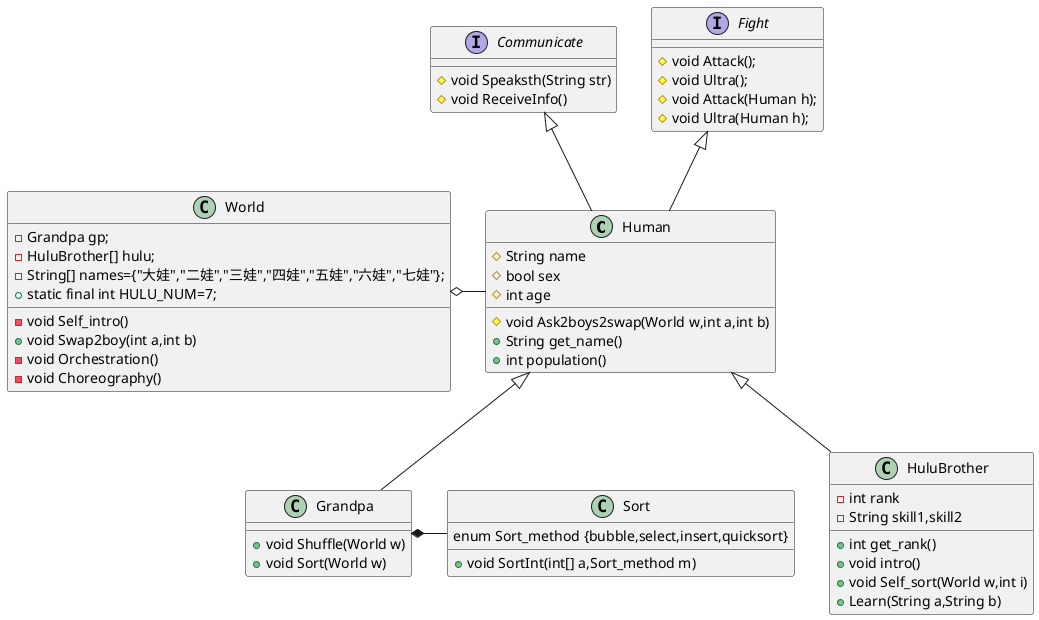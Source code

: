 @startuml test

Human <|-- Grandpa
Human <|-- HuluBrother
World o- Human
Communicate <|-- Human
Fight<|-- Human
Grandpa *-Sort

class Human{
  #  String name
  #  bool sex
  #  int age
    # void Ask2boys2swap(World w,int a,int b)
    + String get_name()
    + int population()

}

interface Fight{
    # void Attack();
    # void Ultra();
    # void Attack(Human h);
    # void Ultra(Human h);
}

interface Communicate{
    # void Speaksth(String str)
    # void ReceiveInfo()
}

class Grandpa{
    + void Shuffle(World w)
    + void Sort(World w)
}
class HuluBrother{
    -int rank
    -String skill1,skill2
    +int get_rank()
    +void intro()
    +void Self_sort(World w,int i)
    +Learn(String a,String b)

}
class Sort{
    enum Sort_method {bubble,select,insert,quicksort}
    +void SortInt(int[] a,Sort_method m)
}
class World{
    -Grandpa gp;
    -HuluBrother[] hulu;
    -String[] names={"大娃","二娃","三娃","四娃","五娃","六娃","七娃"};
    + static final int HULU_NUM=7;

    - void Self_intro()
    + void Swap2boy(int a,int b)
    - void Orchestration()
    - void Choreography()
}
@enduml
